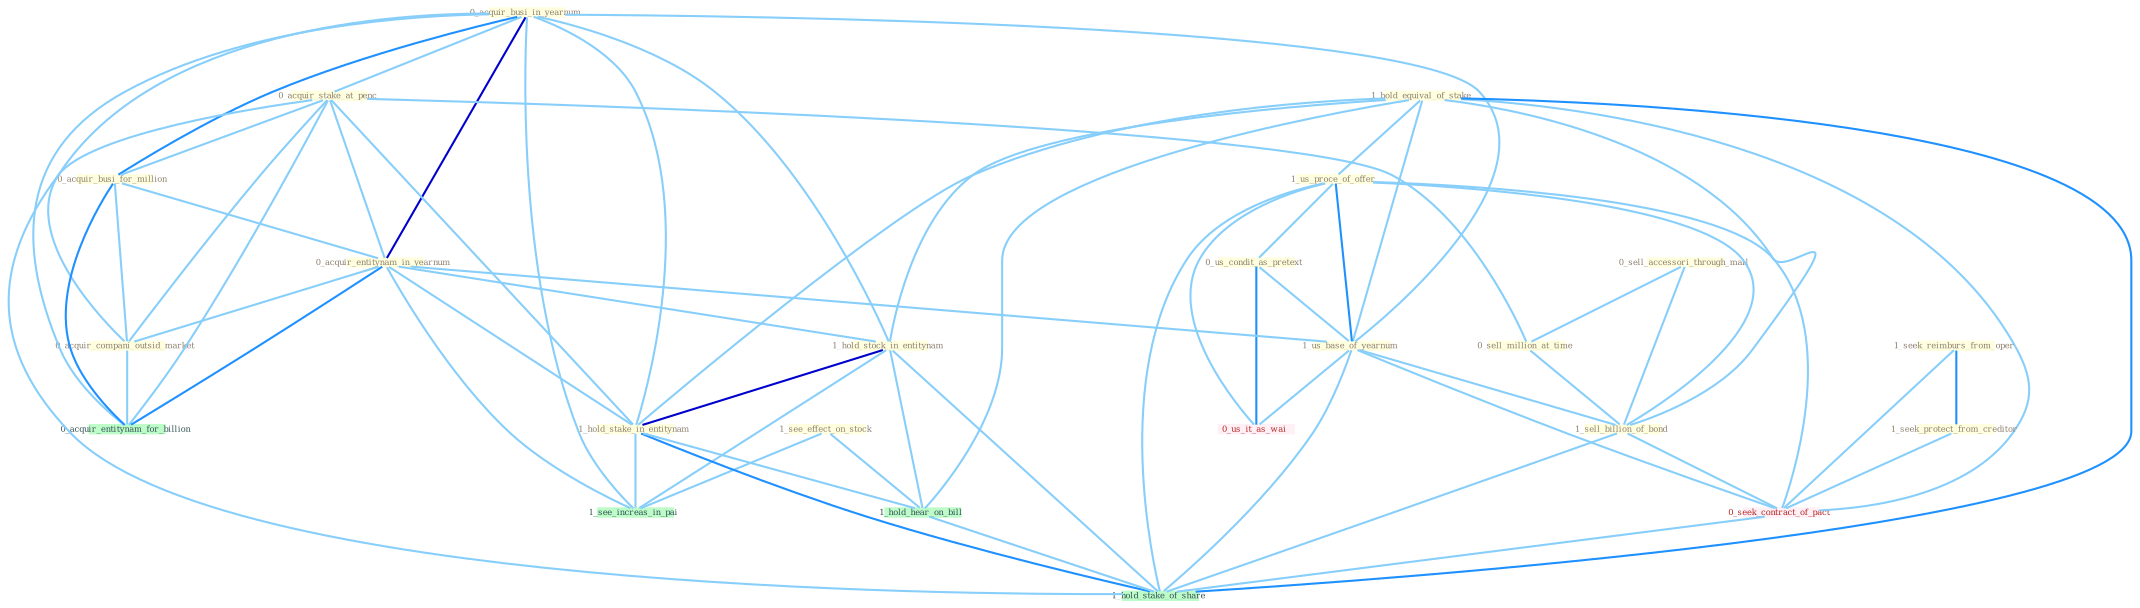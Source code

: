 Graph G{ 
    node
    [shape=polygon,style=filled,width=.5,height=.06,color="#BDFCC9",fixedsize=true,fontsize=4,
    fontcolor="#2f4f4f"];
    {node
    [color="#ffffe0", fontcolor="#8b7d6b"] "0_acquir_busi_in_yearnum " "0_acquir_stake_at_penc " "0_sell_accessori_through_mail " "1_hold_equival_of_stake " "1_us_proce_of_offer " "0_acquir_busi_for_million " "0_us_condit_as_pretext " "0_acquir_entitynam_in_yearnum " "0_sell_million_at_time " "1_seek_reimburs_from_oper " "1_hold_stock_in_entitynam " "1_us_base_of_yearnum " "1_see_effect_on_stock " "1_hold_stake_in_entitynam " "0_acquir_compani_outsid_market " "1_seek_protect_from_creditor " "1_sell_billion_of_bond "}
{node [color="#fff0f5", fontcolor="#b22222"] "0_seek_contract_of_pact " "0_us_it_as_wai "}
edge [color="#B0E2FF"];

	"0_acquir_busi_in_yearnum " -- "0_acquir_stake_at_penc " [w="1", color="#87cefa" ];
	"0_acquir_busi_in_yearnum " -- "0_acquir_busi_for_million " [w="2", color="#1e90ff" , len=0.8];
	"0_acquir_busi_in_yearnum " -- "0_acquir_entitynam_in_yearnum " [w="3", color="#0000cd" , len=0.6];
	"0_acquir_busi_in_yearnum " -- "1_hold_stock_in_entitynam " [w="1", color="#87cefa" ];
	"0_acquir_busi_in_yearnum " -- "1_us_base_of_yearnum " [w="1", color="#87cefa" ];
	"0_acquir_busi_in_yearnum " -- "1_hold_stake_in_entitynam " [w="1", color="#87cefa" ];
	"0_acquir_busi_in_yearnum " -- "0_acquir_compani_outsid_market " [w="1", color="#87cefa" ];
	"0_acquir_busi_in_yearnum " -- "0_acquir_entitynam_for_billion " [w="1", color="#87cefa" ];
	"0_acquir_busi_in_yearnum " -- "1_see_increas_in_pai " [w="1", color="#87cefa" ];
	"0_acquir_stake_at_penc " -- "0_acquir_busi_for_million " [w="1", color="#87cefa" ];
	"0_acquir_stake_at_penc " -- "0_acquir_entitynam_in_yearnum " [w="1", color="#87cefa" ];
	"0_acquir_stake_at_penc " -- "0_sell_million_at_time " [w="1", color="#87cefa" ];
	"0_acquir_stake_at_penc " -- "1_hold_stake_in_entitynam " [w="1", color="#87cefa" ];
	"0_acquir_stake_at_penc " -- "0_acquir_compani_outsid_market " [w="1", color="#87cefa" ];
	"0_acquir_stake_at_penc " -- "0_acquir_entitynam_for_billion " [w="1", color="#87cefa" ];
	"0_acquir_stake_at_penc " -- "1_hold_stake_of_share " [w="1", color="#87cefa" ];
	"0_sell_accessori_through_mail " -- "0_sell_million_at_time " [w="1", color="#87cefa" ];
	"0_sell_accessori_through_mail " -- "1_sell_billion_of_bond " [w="1", color="#87cefa" ];
	"1_hold_equival_of_stake " -- "1_us_proce_of_offer " [w="1", color="#87cefa" ];
	"1_hold_equival_of_stake " -- "1_hold_stock_in_entitynam " [w="1", color="#87cefa" ];
	"1_hold_equival_of_stake " -- "1_us_base_of_yearnum " [w="1", color="#87cefa" ];
	"1_hold_equival_of_stake " -- "1_hold_stake_in_entitynam " [w="1", color="#87cefa" ];
	"1_hold_equival_of_stake " -- "1_sell_billion_of_bond " [w="1", color="#87cefa" ];
	"1_hold_equival_of_stake " -- "0_seek_contract_of_pact " [w="1", color="#87cefa" ];
	"1_hold_equival_of_stake " -- "1_hold_hear_on_bill " [w="1", color="#87cefa" ];
	"1_hold_equival_of_stake " -- "1_hold_stake_of_share " [w="2", color="#1e90ff" , len=0.8];
	"1_us_proce_of_offer " -- "0_us_condit_as_pretext " [w="1", color="#87cefa" ];
	"1_us_proce_of_offer " -- "1_us_base_of_yearnum " [w="2", color="#1e90ff" , len=0.8];
	"1_us_proce_of_offer " -- "1_sell_billion_of_bond " [w="1", color="#87cefa" ];
	"1_us_proce_of_offer " -- "0_seek_contract_of_pact " [w="1", color="#87cefa" ];
	"1_us_proce_of_offer " -- "0_us_it_as_wai " [w="1", color="#87cefa" ];
	"1_us_proce_of_offer " -- "1_hold_stake_of_share " [w="1", color="#87cefa" ];
	"0_acquir_busi_for_million " -- "0_acquir_entitynam_in_yearnum " [w="1", color="#87cefa" ];
	"0_acquir_busi_for_million " -- "0_acquir_compani_outsid_market " [w="1", color="#87cefa" ];
	"0_acquir_busi_for_million " -- "0_acquir_entitynam_for_billion " [w="2", color="#1e90ff" , len=0.8];
	"0_us_condit_as_pretext " -- "1_us_base_of_yearnum " [w="1", color="#87cefa" ];
	"0_us_condit_as_pretext " -- "0_us_it_as_wai " [w="2", color="#1e90ff" , len=0.8];
	"0_acquir_entitynam_in_yearnum " -- "1_hold_stock_in_entitynam " [w="1", color="#87cefa" ];
	"0_acquir_entitynam_in_yearnum " -- "1_us_base_of_yearnum " [w="1", color="#87cefa" ];
	"0_acquir_entitynam_in_yearnum " -- "1_hold_stake_in_entitynam " [w="1", color="#87cefa" ];
	"0_acquir_entitynam_in_yearnum " -- "0_acquir_compani_outsid_market " [w="1", color="#87cefa" ];
	"0_acquir_entitynam_in_yearnum " -- "0_acquir_entitynam_for_billion " [w="2", color="#1e90ff" , len=0.8];
	"0_acquir_entitynam_in_yearnum " -- "1_see_increas_in_pai " [w="1", color="#87cefa" ];
	"0_sell_million_at_time " -- "1_sell_billion_of_bond " [w="1", color="#87cefa" ];
	"1_seek_reimburs_from_oper " -- "1_seek_protect_from_creditor " [w="2", color="#1e90ff" , len=0.8];
	"1_seek_reimburs_from_oper " -- "0_seek_contract_of_pact " [w="1", color="#87cefa" ];
	"1_hold_stock_in_entitynam " -- "1_hold_stake_in_entitynam " [w="3", color="#0000cd" , len=0.6];
	"1_hold_stock_in_entitynam " -- "1_see_increas_in_pai " [w="1", color="#87cefa" ];
	"1_hold_stock_in_entitynam " -- "1_hold_hear_on_bill " [w="1", color="#87cefa" ];
	"1_hold_stock_in_entitynam " -- "1_hold_stake_of_share " [w="1", color="#87cefa" ];
	"1_us_base_of_yearnum " -- "1_sell_billion_of_bond " [w="1", color="#87cefa" ];
	"1_us_base_of_yearnum " -- "0_seek_contract_of_pact " [w="1", color="#87cefa" ];
	"1_us_base_of_yearnum " -- "0_us_it_as_wai " [w="1", color="#87cefa" ];
	"1_us_base_of_yearnum " -- "1_hold_stake_of_share " [w="1", color="#87cefa" ];
	"1_see_effect_on_stock " -- "1_see_increas_in_pai " [w="1", color="#87cefa" ];
	"1_see_effect_on_stock " -- "1_hold_hear_on_bill " [w="1", color="#87cefa" ];
	"1_hold_stake_in_entitynam " -- "1_see_increas_in_pai " [w="1", color="#87cefa" ];
	"1_hold_stake_in_entitynam " -- "1_hold_hear_on_bill " [w="1", color="#87cefa" ];
	"1_hold_stake_in_entitynam " -- "1_hold_stake_of_share " [w="2", color="#1e90ff" , len=0.8];
	"0_acquir_compani_outsid_market " -- "0_acquir_entitynam_for_billion " [w="1", color="#87cefa" ];
	"1_seek_protect_from_creditor " -- "0_seek_contract_of_pact " [w="1", color="#87cefa" ];
	"1_sell_billion_of_bond " -- "0_seek_contract_of_pact " [w="1", color="#87cefa" ];
	"1_sell_billion_of_bond " -- "1_hold_stake_of_share " [w="1", color="#87cefa" ];
	"0_seek_contract_of_pact " -- "1_hold_stake_of_share " [w="1", color="#87cefa" ];
	"1_hold_hear_on_bill " -- "1_hold_stake_of_share " [w="1", color="#87cefa" ];
}